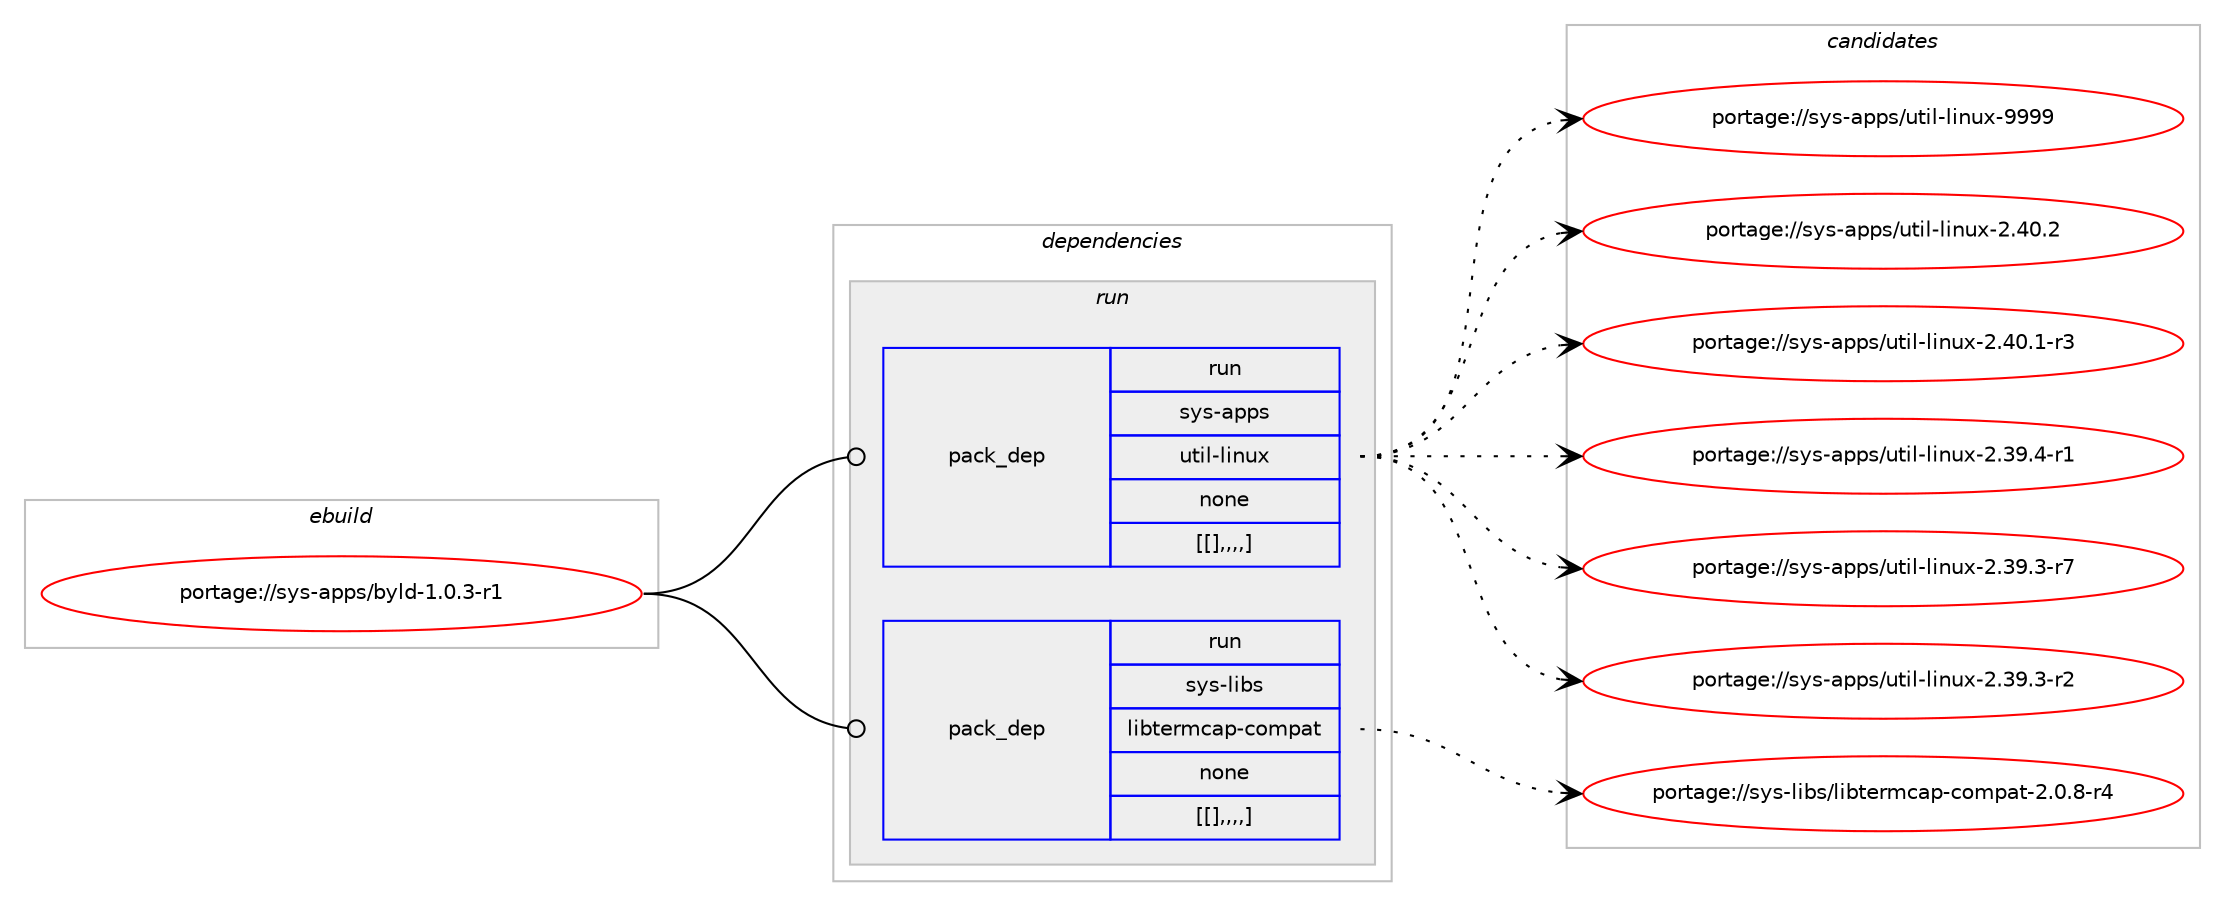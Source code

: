 digraph prolog {

# *************
# Graph options
# *************

newrank=true;
concentrate=true;
compound=true;
graph [rankdir=LR,fontname=Helvetica,fontsize=10,ranksep=1.5];#, ranksep=2.5, nodesep=0.2];
edge  [arrowhead=vee];
node  [fontname=Helvetica,fontsize=10];

# **********
# The ebuild
# **********

subgraph cluster_leftcol {
color=gray;
label=<<i>ebuild</i>>;
id [label="portage://sys-apps/byld-1.0.3-r1", color=red, width=4, href="../sys-apps/byld-1.0.3-r1.svg"];
}

# ****************
# The dependencies
# ****************

subgraph cluster_midcol {
color=gray;
label=<<i>dependencies</i>>;
subgraph cluster_compile {
fillcolor="#eeeeee";
style=filled;
label=<<i>compile</i>>;
}
subgraph cluster_compileandrun {
fillcolor="#eeeeee";
style=filled;
label=<<i>compile and run</i>>;
}
subgraph cluster_run {
fillcolor="#eeeeee";
style=filled;
label=<<i>run</i>>;
subgraph pack311201 {
dependency428199 [label=<<TABLE BORDER="0" CELLBORDER="1" CELLSPACING="0" CELLPADDING="4" WIDTH="220"><TR><TD ROWSPAN="6" CELLPADDING="30">pack_dep</TD></TR><TR><TD WIDTH="110">run</TD></TR><TR><TD>sys-apps</TD></TR><TR><TD>util-linux</TD></TR><TR><TD>none</TD></TR><TR><TD>[[],,,,]</TD></TR></TABLE>>, shape=none, color=blue];
}
id:e -> dependency428199:w [weight=20,style="solid",arrowhead="odot"];
subgraph pack311202 {
dependency428200 [label=<<TABLE BORDER="0" CELLBORDER="1" CELLSPACING="0" CELLPADDING="4" WIDTH="220"><TR><TD ROWSPAN="6" CELLPADDING="30">pack_dep</TD></TR><TR><TD WIDTH="110">run</TD></TR><TR><TD>sys-libs</TD></TR><TR><TD>libtermcap-compat</TD></TR><TR><TD>none</TD></TR><TR><TD>[[],,,,]</TD></TR></TABLE>>, shape=none, color=blue];
}
id:e -> dependency428200:w [weight=20,style="solid",arrowhead="odot"];
}
}

# **************
# The candidates
# **************

subgraph cluster_choices {
rank=same;
color=gray;
label=<<i>candidates</i>>;

subgraph choice311201 {
color=black;
nodesep=1;
choice115121115459711211211547117116105108451081051101171204557575757 [label="portage://sys-apps/util-linux-9999", color=red, width=4,href="../sys-apps/util-linux-9999.svg"];
choice1151211154597112112115471171161051084510810511011712045504652484650 [label="portage://sys-apps/util-linux-2.40.2", color=red, width=4,href="../sys-apps/util-linux-2.40.2.svg"];
choice11512111545971121121154711711610510845108105110117120455046524846494511451 [label="portage://sys-apps/util-linux-2.40.1-r3", color=red, width=4,href="../sys-apps/util-linux-2.40.1-r3.svg"];
choice11512111545971121121154711711610510845108105110117120455046515746524511449 [label="portage://sys-apps/util-linux-2.39.4-r1", color=red, width=4,href="../sys-apps/util-linux-2.39.4-r1.svg"];
choice11512111545971121121154711711610510845108105110117120455046515746514511455 [label="portage://sys-apps/util-linux-2.39.3-r7", color=red, width=4,href="../sys-apps/util-linux-2.39.3-r7.svg"];
choice11512111545971121121154711711610510845108105110117120455046515746514511450 [label="portage://sys-apps/util-linux-2.39.3-r2", color=red, width=4,href="../sys-apps/util-linux-2.39.3-r2.svg"];
dependency428199:e -> choice115121115459711211211547117116105108451081051101171204557575757:w [style=dotted,weight="100"];
dependency428199:e -> choice1151211154597112112115471171161051084510810511011712045504652484650:w [style=dotted,weight="100"];
dependency428199:e -> choice11512111545971121121154711711610510845108105110117120455046524846494511451:w [style=dotted,weight="100"];
dependency428199:e -> choice11512111545971121121154711711610510845108105110117120455046515746524511449:w [style=dotted,weight="100"];
dependency428199:e -> choice11512111545971121121154711711610510845108105110117120455046515746514511455:w [style=dotted,weight="100"];
dependency428199:e -> choice11512111545971121121154711711610510845108105110117120455046515746514511450:w [style=dotted,weight="100"];
}
subgraph choice311202 {
color=black;
nodesep=1;
choice1151211154510810598115471081059811610111410999971124599111109112971164550464846564511452 [label="portage://sys-libs/libtermcap-compat-2.0.8-r4", color=red, width=4,href="../sys-libs/libtermcap-compat-2.0.8-r4.svg"];
dependency428200:e -> choice1151211154510810598115471081059811610111410999971124599111109112971164550464846564511452:w [style=dotted,weight="100"];
}
}

}
